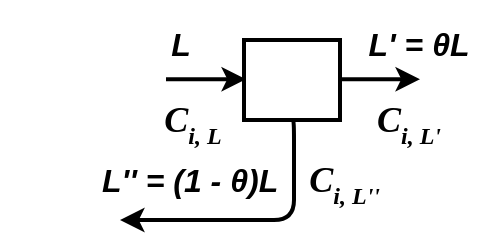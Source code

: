 <mxfile scale="20" border="0">
    <diagram id="ox55puOnoM0L2l18HqQe" name="Page-1">
        <mxGraphModel dx="1454" dy="586" grid="1" gridSize="10" guides="1" tooltips="1" connect="1" arrows="1" fold="1" page="1" pageScale="1" pageWidth="827" pageHeight="1169" math="0" shadow="0">
            <root>
                <mxCell id="0"/>
                <mxCell id="1" parent="0"/>
                <mxCell id="38" value="" style="endArrow=classic;html=1;strokeWidth=2;entryX=0;entryY=0.5;entryDx=0;entryDy=0;startArrow=none;" parent="1" edge="1">
                    <mxGeometry width="50" height="50" relative="1" as="geometry">
                        <mxPoint x="323" y="389.6" as="sourcePoint"/>
                        <mxPoint x="363" y="389.6" as="targetPoint"/>
                        <Array as="points">
                            <mxPoint x="343" y="389.6"/>
                        </Array>
                    </mxGeometry>
                </mxCell>
                <mxCell id="52" value="&lt;span id=&quot;docs-internal-guid-ec26fdc3-7fff-6485-8974-949e62a5aeab&quot; style=&quot;font-weight:normal;&quot;&gt;&lt;span style=&quot;font-family: Montserrat, sans-serif; background-color: transparent; font-weight: 700; font-style: italic; font-variant-numeric: normal; font-variant-east-asian: normal; font-variant-alternates: normal; vertical-align: baseline;&quot;&gt;&lt;font style=&quot;font-size: 16px;&quot;&gt;L'' = (1 - θ)L&lt;/font&gt;&lt;/span&gt;&lt;span style=&quot;font-size: 14pt; font-family: Montserrat, sans-serif; background-color: transparent; font-weight: 700; font-style: italic; font-variant-numeric: normal; font-variant-east-asian: normal; font-variant-alternates: normal; vertical-align: baseline;&quot;&gt;&amp;nbsp; &amp;nbsp;&lt;/span&gt;&lt;/span&gt;&lt;i style=&quot;font-family: &amp;quot;Times New Roman&amp;quot;;&quot;&gt;&lt;font style=&quot;font-size: 18px;&quot;&gt;C&lt;/font&gt;&lt;/i&gt;&lt;i style=&quot;font-family: &amp;quot;Times New Roman&amp;quot;;&quot;&gt;&lt;sub&gt;&lt;font style=&quot;font-size: 12px;&quot;&gt;i, L''&lt;/font&gt;&lt;/sub&gt;&lt;/i&gt;" style="text;strokeColor=none;fillColor=none;html=1;fontSize=24;fontStyle=1;verticalAlign=middle;align=center;" parent="1" vertex="1">
                    <mxGeometry x="240" y="420" width="240" height="40" as="geometry"/>
                </mxCell>
                <mxCell id="57" value="" style="rounded=0;whiteSpace=wrap;html=1;strokeWidth=2;" vertex="1" parent="1">
                    <mxGeometry x="362" y="370" width="48" height="40" as="geometry"/>
                </mxCell>
                <mxCell id="59" style="edgeStyle=orthogonalEdgeStyle;html=1;strokeWidth=2;fontFamily=Times New Roman;fontSize=18;exitX=0.5;exitY=1;exitDx=0;exitDy=0;entryX=0.25;entryY=1;entryDx=0;entryDy=0;" edge="1" parent="1" source="57" target="52">
                    <mxGeometry relative="1" as="geometry">
                        <mxPoint x="387.0" y="420" as="sourcePoint"/>
                        <mxPoint x="310" y="470" as="targetPoint"/>
                        <Array as="points">
                            <mxPoint x="387" y="410"/>
                            <mxPoint x="387" y="460"/>
                        </Array>
                    </mxGeometry>
                </mxCell>
                <mxCell id="62" value="" style="endArrow=classic;html=1;strokeWidth=2;entryX=0;entryY=0.5;entryDx=0;entryDy=0;startArrow=none;" edge="1" parent="1">
                    <mxGeometry width="50" height="50" relative="1" as="geometry">
                        <mxPoint x="410" y="389.6" as="sourcePoint"/>
                        <mxPoint x="450" y="389.6" as="targetPoint"/>
                        <Array as="points">
                            <mxPoint x="430" y="389.6"/>
                        </Array>
                    </mxGeometry>
                </mxCell>
                <mxCell id="63" value="&lt;span id=&quot;docs-internal-guid-ec26fdc3-7fff-6485-8974-949e62a5aeab&quot; style=&quot;font-weight:normal;&quot;&gt;&lt;span style=&quot;font-family: Montserrat, sans-serif; background-color: transparent; font-weight: 700; font-style: italic; font-variant-numeric: normal; font-variant-east-asian: normal; font-variant-alternates: normal; vertical-align: baseline;&quot;&gt;&lt;font style=&quot;font-size: 16px;&quot;&gt;L&lt;/font&gt;&lt;/span&gt;&lt;/span&gt;" style="text;strokeColor=none;fillColor=none;html=1;fontSize=24;fontStyle=1;verticalAlign=middle;align=center;" vertex="1" parent="1">
                    <mxGeometry x="320" y="350" width="20" height="40" as="geometry"/>
                </mxCell>
                <mxCell id="65" value="&lt;font style=&quot;&quot; face=&quot;Times New Roman&quot;&gt;&lt;i style=&quot;&quot;&gt;&lt;font style=&quot;font-size: 18px;&quot;&gt;C&lt;/font&gt;&lt;/i&gt;&lt;i style=&quot;&quot;&gt;&lt;sub style=&quot;&quot;&gt;&lt;font style=&quot;font-size: 12px;&quot;&gt;i, L&lt;/font&gt;&lt;/sub&gt;&lt;/i&gt;&lt;/font&gt;" style="text;strokeColor=none;fillColor=none;html=1;fontSize=24;fontStyle=1;verticalAlign=middle;align=center;" vertex="1" parent="1">
                    <mxGeometry x="320" y="390" width="32" height="40" as="geometry"/>
                </mxCell>
                <mxCell id="66" value="&lt;font style=&quot;font-size: 16px;&quot;&gt;&lt;span id=&quot;docs-internal-guid-ec26fdc3-7fff-6485-8974-949e62a5aeab&quot; style=&quot;font-weight:normal;&quot;&gt;&lt;span style=&quot;font-family: Montserrat, sans-serif; background-color: transparent; font-weight: 700; font-style: italic; font-variant-numeric: normal; font-variant-east-asian: normal; font-variant-alternates: normal; vertical-align: baseline;&quot;&gt;L' =&amp;nbsp;&lt;/span&gt;&lt;/span&gt;&lt;span style=&quot;font-family: Montserrat, sans-serif; font-style: italic;&quot;&gt;θL&lt;/span&gt;&lt;/font&gt;" style="text;strokeColor=none;fillColor=none;html=1;fontSize=24;fontStyle=1;verticalAlign=middle;align=center;" vertex="1" parent="1">
                    <mxGeometry x="428" y="350" width="42" height="40" as="geometry"/>
                </mxCell>
                <mxCell id="67" value="&lt;font style=&quot;&quot; face=&quot;Times New Roman&quot;&gt;&lt;i style=&quot;&quot;&gt;&lt;font style=&quot;font-size: 18px;&quot;&gt;C&lt;/font&gt;&lt;/i&gt;&lt;i style=&quot;&quot;&gt;&lt;sub style=&quot;&quot;&gt;&lt;font style=&quot;font-size: 12px;&quot;&gt;i, L'&lt;/font&gt;&lt;/sub&gt;&lt;/i&gt;&lt;/font&gt;" style="text;strokeColor=none;fillColor=none;html=1;fontSize=24;fontStyle=1;verticalAlign=middle;align=center;" vertex="1" parent="1">
                    <mxGeometry x="428" y="390" width="32" height="40" as="geometry"/>
                </mxCell>
            </root>
        </mxGraphModel>
    </diagram>
</mxfile>